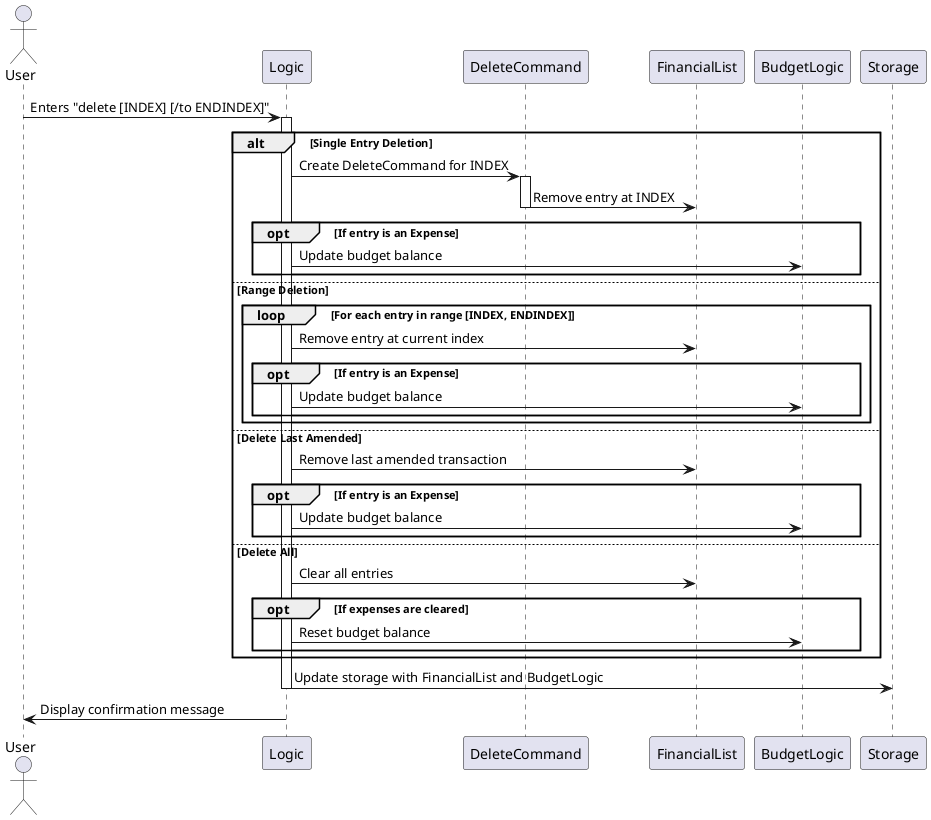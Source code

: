 @startuml
actor User
participant "Logic" as L
participant "DeleteCommand" as DC
participant "FinancialList" as FL
participant "BudgetLogic" as B
participant "Storage" as ST

User -> L: Enters "delete [INDEX] [/to ENDINDEX]"
activate L

alt Single Entry Deletion
    L -> DC: Create DeleteCommand for INDEX
    activate DC
    DC -> FL: Remove entry at INDEX
    deactivate DC
    opt If entry is an Expense
        L -> B: Update budget balance
    end
else Range Deletion
    loop For each entry in range [INDEX, ENDINDEX]
        L -> FL: Remove entry at current index
        opt If entry is an Expense
            L -> B: Update budget balance
        end
    end
else Delete Last Amended
    L -> FL: Remove last amended transaction
    opt If entry is an Expense
        L -> B: Update budget balance
    end
else Delete All
    L -> FL: Clear all entries
    opt If expenses are cleared
        L -> B: Reset budget balance
    end
end

L -> ST: Update storage with FinancialList and BudgetLogic
deactivate L
User <- L: Display confirmation message
@enduml
